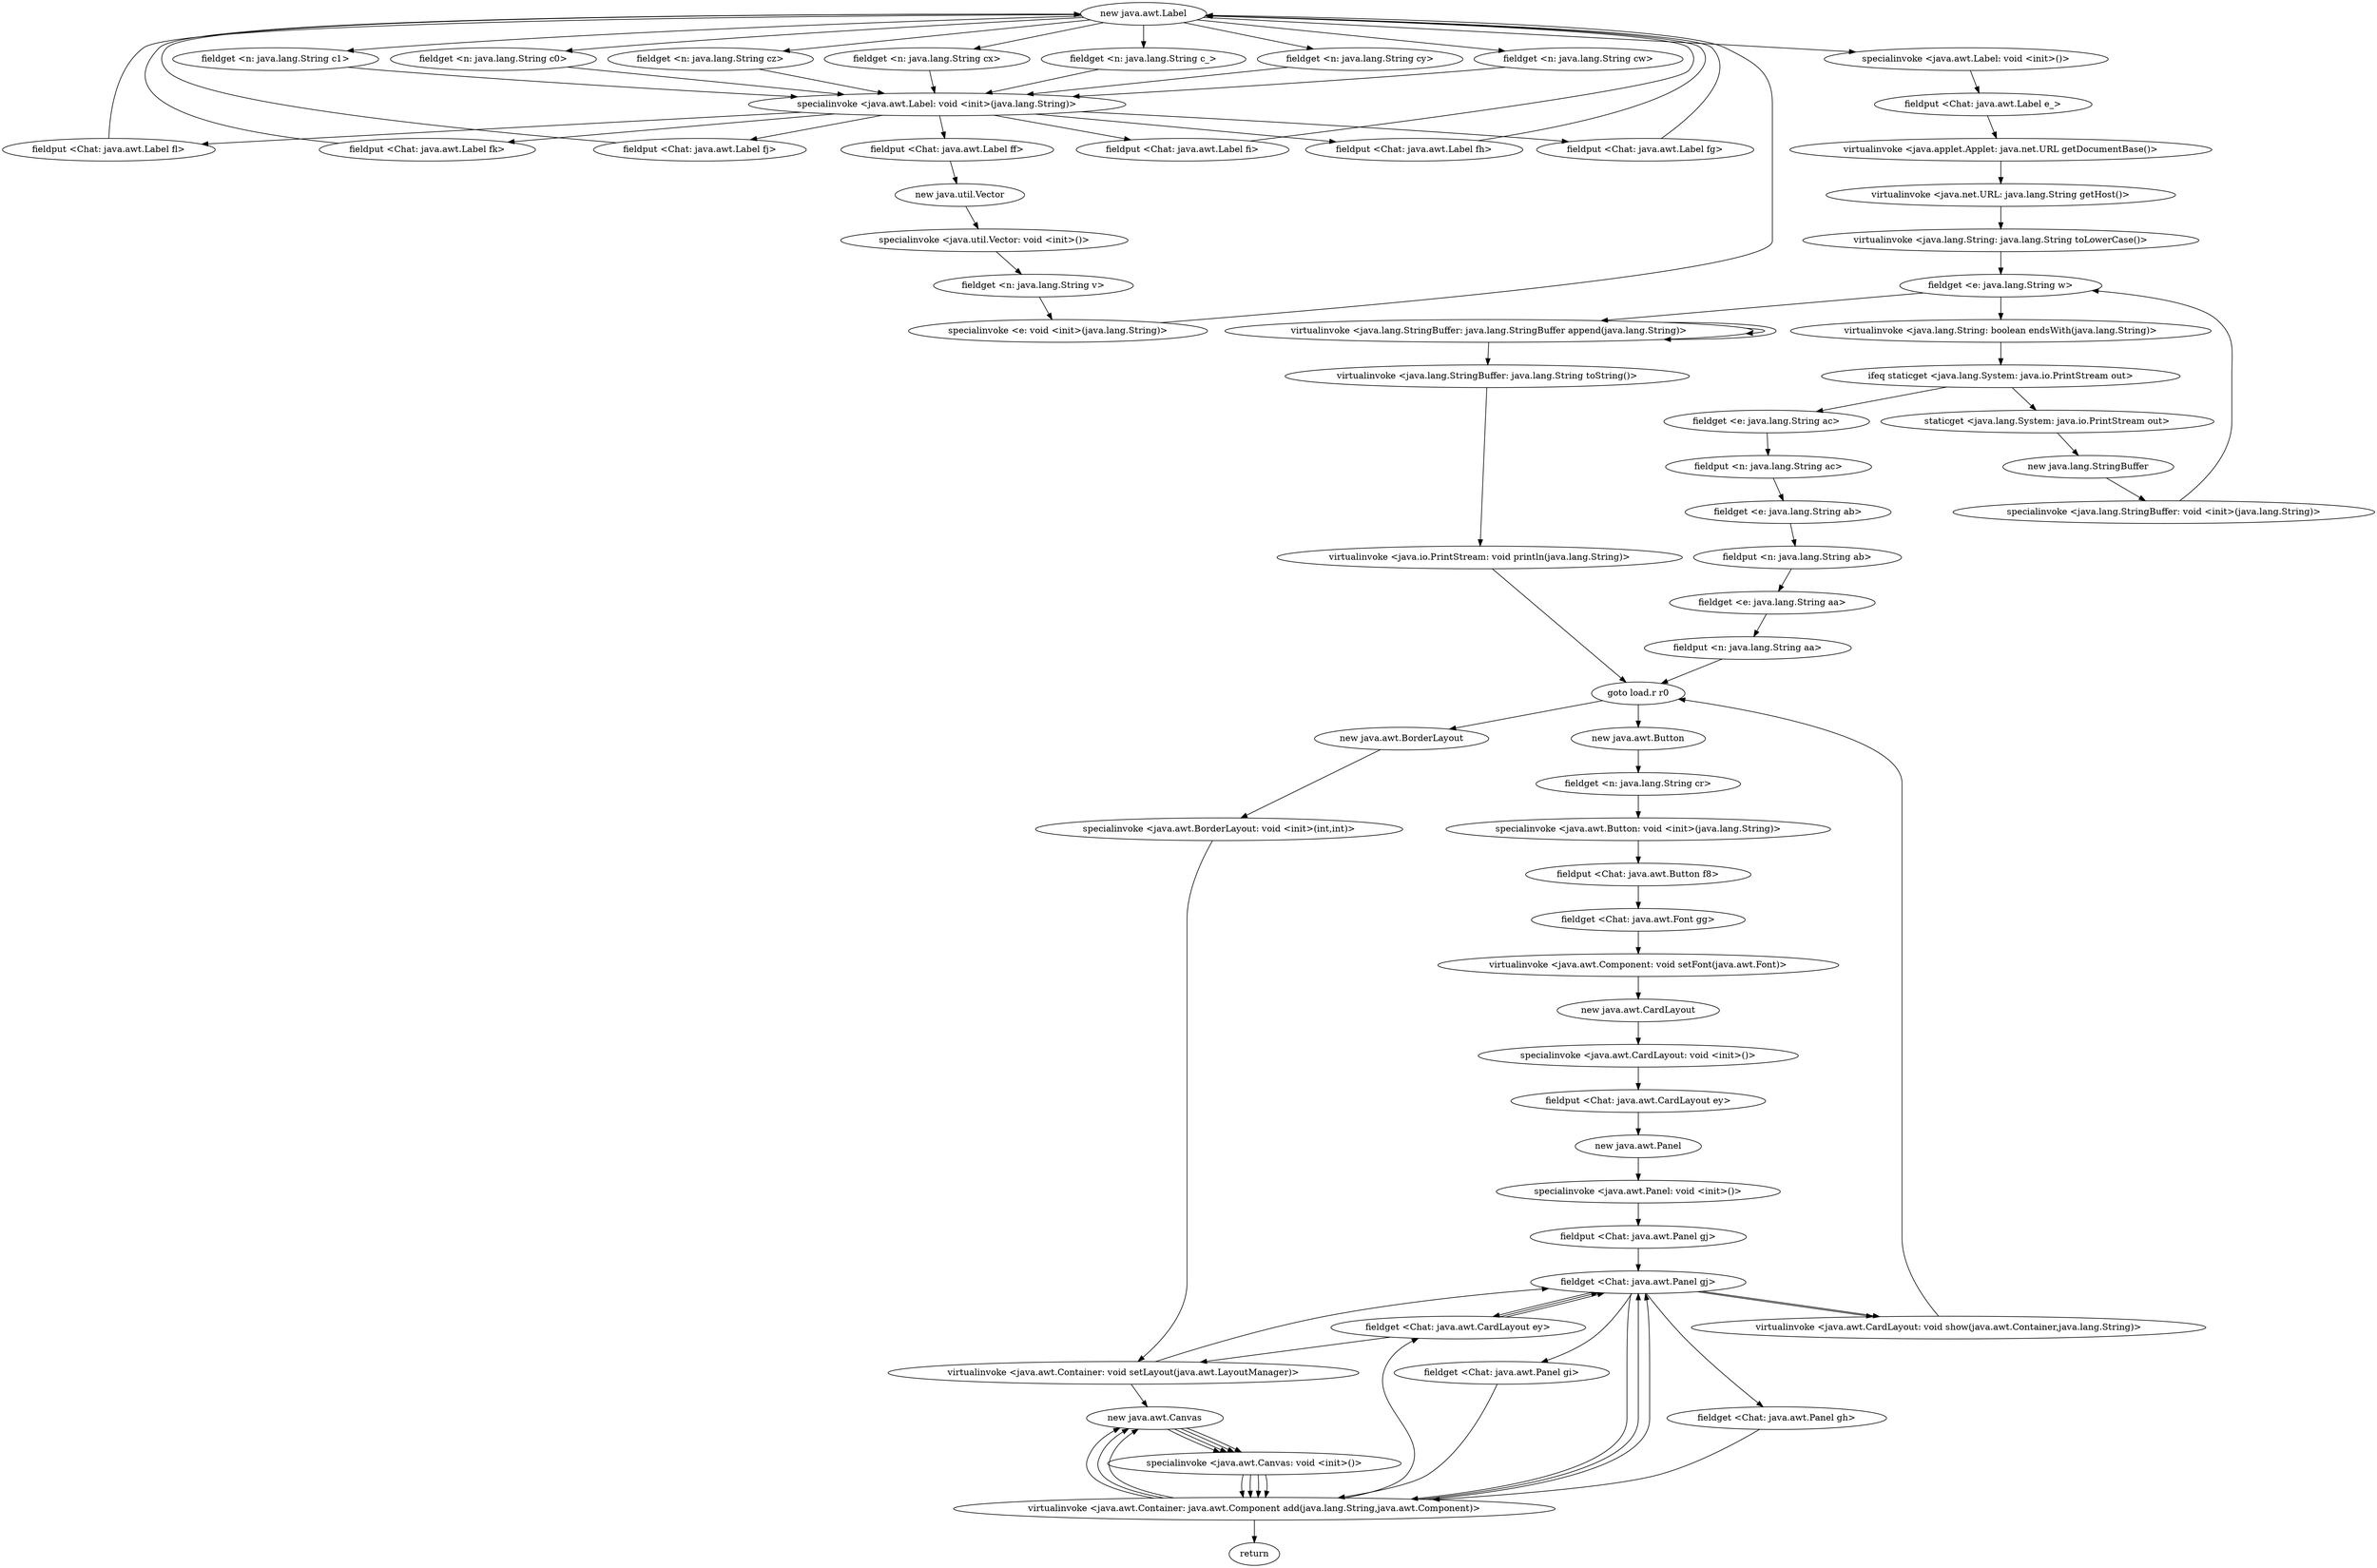 digraph "" {
"new java.awt.Label";
 "new java.awt.Label"->"fieldget <n: java.lang.String cy>";
 "fieldget <n: java.lang.String cy>"->"specialinvoke <java.awt.Label: void <init>(java.lang.String)>";
 "specialinvoke <java.awt.Label: void <init>(java.lang.String)>"->"fieldput <Chat: java.awt.Label fl>";
 "fieldput <Chat: java.awt.Label fl>"->"new java.awt.Label";
 "new java.awt.Label"->"fieldget <n: java.lang.String cw>";
 "fieldget <n: java.lang.String cw>"->"specialinvoke <java.awt.Label: void <init>(java.lang.String)>";
 "specialinvoke <java.awt.Label: void <init>(java.lang.String)>"->"fieldput <Chat: java.awt.Label fk>";
 "fieldput <Chat: java.awt.Label fk>"->"new java.awt.Label";
 "new java.awt.Label"->"fieldget <n: java.lang.String c1>";
 "fieldget <n: java.lang.String c1>"->"specialinvoke <java.awt.Label: void <init>(java.lang.String)>";
 "specialinvoke <java.awt.Label: void <init>(java.lang.String)>"->"fieldput <Chat: java.awt.Label fj>";
 "fieldput <Chat: java.awt.Label fj>"->"new java.awt.Label";
 "new java.awt.Label"->"fieldget <n: java.lang.String c0>";
 "fieldget <n: java.lang.String c0>"->"specialinvoke <java.awt.Label: void <init>(java.lang.String)>";
 "specialinvoke <java.awt.Label: void <init>(java.lang.String)>"->"fieldput <Chat: java.awt.Label fi>";
 "fieldput <Chat: java.awt.Label fi>"->"new java.awt.Label";
 "new java.awt.Label"->"fieldget <n: java.lang.String cz>";
 "fieldget <n: java.lang.String cz>"->"specialinvoke <java.awt.Label: void <init>(java.lang.String)>";
 "specialinvoke <java.awt.Label: void <init>(java.lang.String)>"->"fieldput <Chat: java.awt.Label fh>";
 "fieldput <Chat: java.awt.Label fh>"->"new java.awt.Label";
 "new java.awt.Label"->"fieldget <n: java.lang.String cx>";
 "fieldget <n: java.lang.String cx>"->"specialinvoke <java.awt.Label: void <init>(java.lang.String)>";
 "specialinvoke <java.awt.Label: void <init>(java.lang.String)>"->"fieldput <Chat: java.awt.Label fg>";
 "fieldput <Chat: java.awt.Label fg>"->"new java.awt.Label";
 "new java.awt.Label"->"fieldget <n: java.lang.String c_>";
 "fieldget <n: java.lang.String c_>"->"specialinvoke <java.awt.Label: void <init>(java.lang.String)>";
 "specialinvoke <java.awt.Label: void <init>(java.lang.String)>"->"fieldput <Chat: java.awt.Label ff>";
 "fieldput <Chat: java.awt.Label ff>"->"new java.util.Vector";
 "new java.util.Vector"->"specialinvoke <java.util.Vector: void <init>()>";
 "specialinvoke <java.util.Vector: void <init>()>"->"fieldget <n: java.lang.String v>";
 "fieldget <n: java.lang.String v>"->"specialinvoke <e: void <init>(java.lang.String)>";
 "specialinvoke <e: void <init>(java.lang.String)>"->"new java.awt.Label";
 "new java.awt.Label"->"specialinvoke <java.awt.Label: void <init>()>";
 "specialinvoke <java.awt.Label: void <init>()>"->"fieldput <Chat: java.awt.Label e_>";
 "fieldput <Chat: java.awt.Label e_>"->"virtualinvoke <java.applet.Applet: java.net.URL getDocumentBase()>";
 "virtualinvoke <java.applet.Applet: java.net.URL getDocumentBase()>"->"virtualinvoke <java.net.URL: java.lang.String getHost()>";
 "virtualinvoke <java.net.URL: java.lang.String getHost()>"->"virtualinvoke <java.lang.String: java.lang.String toLowerCase()>";
 "virtualinvoke <java.lang.String: java.lang.String toLowerCase()>"->"fieldget <e: java.lang.String w>";
 "fieldget <e: java.lang.String w>"->"virtualinvoke <java.lang.String: boolean endsWith(java.lang.String)>";
 "virtualinvoke <java.lang.String: boolean endsWith(java.lang.String)>"->"ifeq staticget <java.lang.System: java.io.PrintStream out>";
 "ifeq staticget <java.lang.System: java.io.PrintStream out>"->"fieldget <e: java.lang.String ac>";
 "fieldget <e: java.lang.String ac>"->"fieldput <n: java.lang.String ac>";
 "fieldput <n: java.lang.String ac>"->"fieldget <e: java.lang.String ab>";
 "fieldget <e: java.lang.String ab>"->"fieldput <n: java.lang.String ab>";
 "fieldput <n: java.lang.String ab>"->"fieldget <e: java.lang.String aa>";
 "fieldget <e: java.lang.String aa>"->"fieldput <n: java.lang.String aa>";
 "fieldput <n: java.lang.String aa>"->"goto load.r r0";
 "goto load.r r0"->"new java.awt.Button";
 "new java.awt.Button"->"fieldget <n: java.lang.String cr>";
 "fieldget <n: java.lang.String cr>"->"specialinvoke <java.awt.Button: void <init>(java.lang.String)>";
 "specialinvoke <java.awt.Button: void <init>(java.lang.String)>"->"fieldput <Chat: java.awt.Button f8>";
 "fieldput <Chat: java.awt.Button f8>"->"fieldget <Chat: java.awt.Font gg>";
 "fieldget <Chat: java.awt.Font gg>"->"virtualinvoke <java.awt.Component: void setFont(java.awt.Font)>";
 "virtualinvoke <java.awt.Component: void setFont(java.awt.Font)>"->"new java.awt.CardLayout";
 "new java.awt.CardLayout"->"specialinvoke <java.awt.CardLayout: void <init>()>";
 "specialinvoke <java.awt.CardLayout: void <init>()>"->"fieldput <Chat: java.awt.CardLayout ey>";
 "fieldput <Chat: java.awt.CardLayout ey>"->"new java.awt.Panel";
 "new java.awt.Panel"->"specialinvoke <java.awt.Panel: void <init>()>";
 "specialinvoke <java.awt.Panel: void <init>()>"->"fieldput <Chat: java.awt.Panel gj>";
 "fieldput <Chat: java.awt.Panel gj>"->"fieldget <Chat: java.awt.Panel gj>";
 "fieldget <Chat: java.awt.Panel gj>"->"fieldget <Chat: java.awt.CardLayout ey>";
 "fieldget <Chat: java.awt.CardLayout ey>"->"virtualinvoke <java.awt.Container: void setLayout(java.awt.LayoutManager)>";
 "virtualinvoke <java.awt.Container: void setLayout(java.awt.LayoutManager)>"->"fieldget <Chat: java.awt.Panel gj>";
 "fieldget <Chat: java.awt.Panel gj>"->"fieldget <Chat: java.awt.Panel gi>";
 "fieldget <Chat: java.awt.Panel gi>"->"virtualinvoke <java.awt.Container: java.awt.Component add(java.lang.String,java.awt.Component)>";
 "virtualinvoke <java.awt.Container: java.awt.Component add(java.lang.String,java.awt.Component)>"->"fieldget <Chat: java.awt.Panel gj>";
 "fieldget <Chat: java.awt.Panel gj>"->"fieldget <Chat: java.awt.Panel gh>";
 "fieldget <Chat: java.awt.Panel gh>"->"virtualinvoke <java.awt.Container: java.awt.Component add(java.lang.String,java.awt.Component)>";
 "virtualinvoke <java.awt.Container: java.awt.Component add(java.lang.String,java.awt.Component)>"->"fieldget <Chat: java.awt.CardLayout ey>";
 "fieldget <Chat: java.awt.CardLayout ey>"->"fieldget <Chat: java.awt.Panel gj>";
 "fieldget <Chat: java.awt.Panel gj>"->"virtualinvoke <java.awt.CardLayout: void show(java.awt.Container,java.lang.String)>";
 "virtualinvoke <java.awt.CardLayout: void show(java.awt.Container,java.lang.String)>"->"goto load.r r0";
 "goto load.r r0"->"new java.awt.BorderLayout";
 "new java.awt.BorderLayout"->"specialinvoke <java.awt.BorderLayout: void <init>(int,int)>";
 "specialinvoke <java.awt.BorderLayout: void <init>(int,int)>"->"virtualinvoke <java.awt.Container: void setLayout(java.awt.LayoutManager)>";
 "virtualinvoke <java.awt.Container: void setLayout(java.awt.LayoutManager)>"->"new java.awt.Canvas";
 "new java.awt.Canvas"->"specialinvoke <java.awt.Canvas: void <init>()>";
 "specialinvoke <java.awt.Canvas: void <init>()>"->"virtualinvoke <java.awt.Container: java.awt.Component add(java.lang.String,java.awt.Component)>";
 "virtualinvoke <java.awt.Container: java.awt.Component add(java.lang.String,java.awt.Component)>"->"new java.awt.Canvas";
 "new java.awt.Canvas"->"specialinvoke <java.awt.Canvas: void <init>()>";
 "specialinvoke <java.awt.Canvas: void <init>()>"->"virtualinvoke <java.awt.Container: java.awt.Component add(java.lang.String,java.awt.Component)>";
 "virtualinvoke <java.awt.Container: java.awt.Component add(java.lang.String,java.awt.Component)>"->"new java.awt.Canvas";
 "new java.awt.Canvas"->"specialinvoke <java.awt.Canvas: void <init>()>";
 "specialinvoke <java.awt.Canvas: void <init>()>"->"virtualinvoke <java.awt.Container: java.awt.Component add(java.lang.String,java.awt.Component)>";
 "virtualinvoke <java.awt.Container: java.awt.Component add(java.lang.String,java.awt.Component)>"->"new java.awt.Canvas";
 "new java.awt.Canvas"->"specialinvoke <java.awt.Canvas: void <init>()>";
 "specialinvoke <java.awt.Canvas: void <init>()>"->"virtualinvoke <java.awt.Container: java.awt.Component add(java.lang.String,java.awt.Component)>";
 "virtualinvoke <java.awt.Container: java.awt.Component add(java.lang.String,java.awt.Component)>"->"fieldget <Chat: java.awt.Panel gj>";
 "fieldget <Chat: java.awt.Panel gj>"->"virtualinvoke <java.awt.Container: java.awt.Component add(java.lang.String,java.awt.Component)>";
 "virtualinvoke <java.awt.Container: java.awt.Component add(java.lang.String,java.awt.Component)>"->"return";
"fieldget <Chat: java.awt.CardLayout ey>";
 "fieldget <Chat: java.awt.CardLayout ey>"->"fieldget <Chat: java.awt.Panel gj>";
 "fieldget <Chat: java.awt.Panel gj>"->"virtualinvoke <java.awt.CardLayout: void show(java.awt.Container,java.lang.String)>";
 "ifeq staticget <java.lang.System: java.io.PrintStream out>"->"staticget <java.lang.System: java.io.PrintStream out>";
 "staticget <java.lang.System: java.io.PrintStream out>"->"new java.lang.StringBuffer";
 "new java.lang.StringBuffer"->"specialinvoke <java.lang.StringBuffer: void <init>(java.lang.String)>";
 "specialinvoke <java.lang.StringBuffer: void <init>(java.lang.String)>"->"fieldget <e: java.lang.String w>";
 "fieldget <e: java.lang.String w>"->"virtualinvoke <java.lang.StringBuffer: java.lang.StringBuffer append(java.lang.String)>";
 "virtualinvoke <java.lang.StringBuffer: java.lang.StringBuffer append(java.lang.String)>"->"virtualinvoke <java.lang.StringBuffer: java.lang.StringBuffer append(java.lang.String)>";
 "virtualinvoke <java.lang.StringBuffer: java.lang.StringBuffer append(java.lang.String)>"->"virtualinvoke <java.lang.StringBuffer: java.lang.StringBuffer append(java.lang.String)>";
 "virtualinvoke <java.lang.StringBuffer: java.lang.StringBuffer append(java.lang.String)>"->"virtualinvoke <java.lang.StringBuffer: java.lang.String toString()>";
 "virtualinvoke <java.lang.StringBuffer: java.lang.String toString()>"->"virtualinvoke <java.io.PrintStream: void println(java.lang.String)>";
 "virtualinvoke <java.io.PrintStream: void println(java.lang.String)>"->"goto load.r r0";
}
